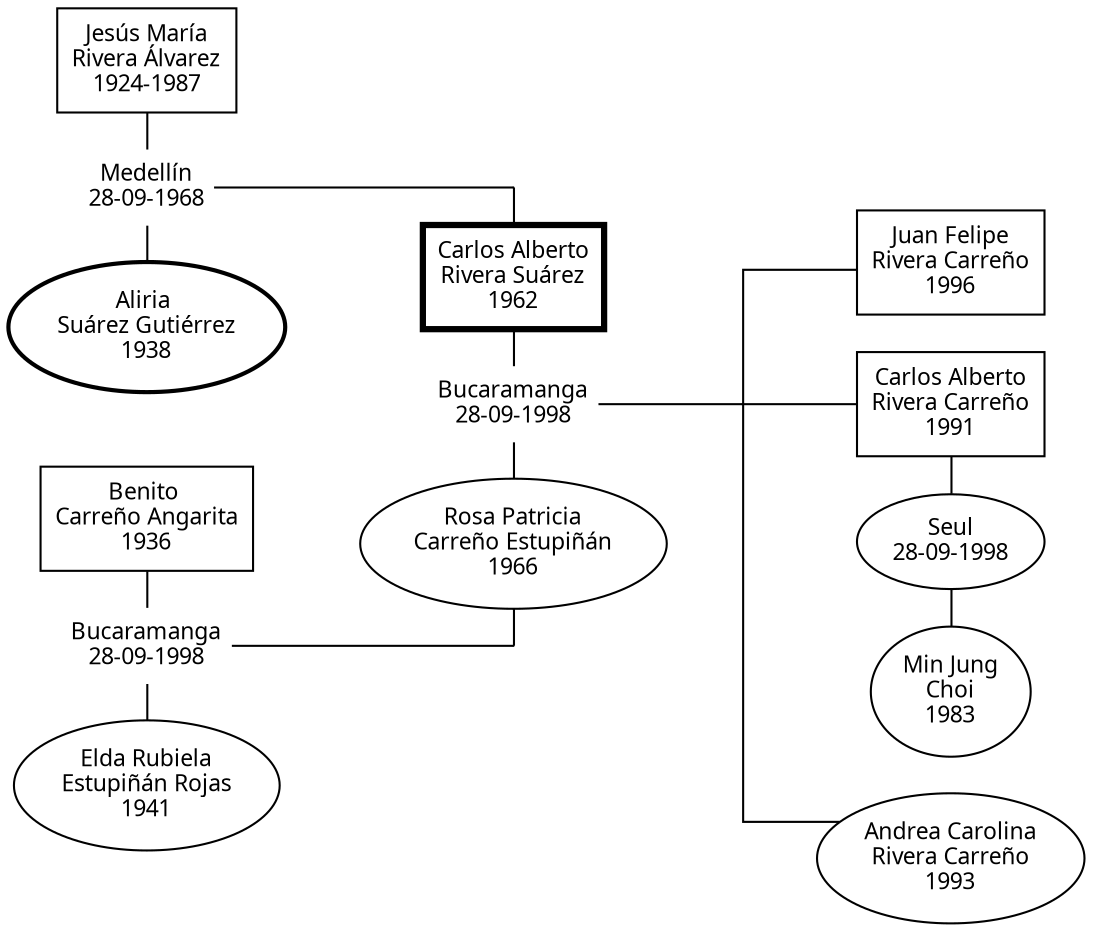 digraph RiveraCarreno {
    compound=true;
    rankdir=LR
    // splines=line;
    splines=ortho;
    // node [fontname="Gill Sans MT Pro Book", penwidth=1.0];
    edge [dir=none];
    node [fontsize=11,fontname="Helvetic Neue LT Std", penwidth=1.0];

    subgraph Gparents {rank=same;
        // men
        node [shape=box, margin=0.1];
        Jmra [label="Jesús María\nRivera Álvarez\n1924-1987"];
        Bca [label="Benito \nCarreño Angarita\n1936"];
        // women
        node [shape=oval, margin=0.05];
        Erer [label="Elda Rubiela\nEstupiñán Rojas\n1941"];
        Asg [penwidth=2.0, label="Aliria \nSuárez Gutiérrez\n1938"];
        // marriage boxes
        node [shape=plaintext];
        JmraAsg [label="Medellín\n28-09-1968"];
        BcaErer [label="Bucaramanga\n28-09-1998"];
        // edges
        Jmra -> JmraAsg -> Asg;
        Bca -> BcaErer -> Erer;
    }

    subgraph parents {rank=same;
        // men
        node [shape=box, margin=0.1];
        Cars [penwidth=3.0, label="Carlos Alberto\nRivera Suárez\n1962"];
        node [shape=oval, margin=0.05];
        Rpce [label="Rosa Patricia\nCarreño Estupiñán\n1966"];
        // marriage boxes
        node [shape=plaintext];
        CarsRpce [label="Bucaramanga\n28-09-1998"];
        node [shape=point,width=0];
        CarsChild;
        RpceChild;
        // edges
        CarsChild -> Cars -> CarsRpce -> Rpce -> RpceChild
    }

    JmraAsg -> CarsChild;
    BcaErer -> RpceChild;

    // dummy points
    subgraph Dchildren {rank=same;
        node [shape=point,width=0];
        CarsRpceChildren;
    }
        
        CarsRpce -> CarsRpceChildren;

    subgraph children {rank=max;
        // men
        node [shape=box, margin=0.1];
        Jfrc [label="Juan Felipe\nRivera Carreño\n1996"];
        Carc [label="Carlos Alberto\nRivera Carreño\n1991"];
        // women
        node [shape=oval, margin=0.05];
        Acrc [label="Andrea Carolina\nRivera Carreño\n1993"];
        Mjc [label="Min Jung\nChoi\n1983"];
        // node [fontsize=9,shape=plaintext];
        CarcMjc [label="Seul\n28-09-1998"];
        // edges
        Carc -> CarcMjc -> Mjc;
    }

    CarsRpceChildren -> Carc;
    CarsRpceChildren -> Acrc;
    CarsRpceChildren -> Jfrc;

}
